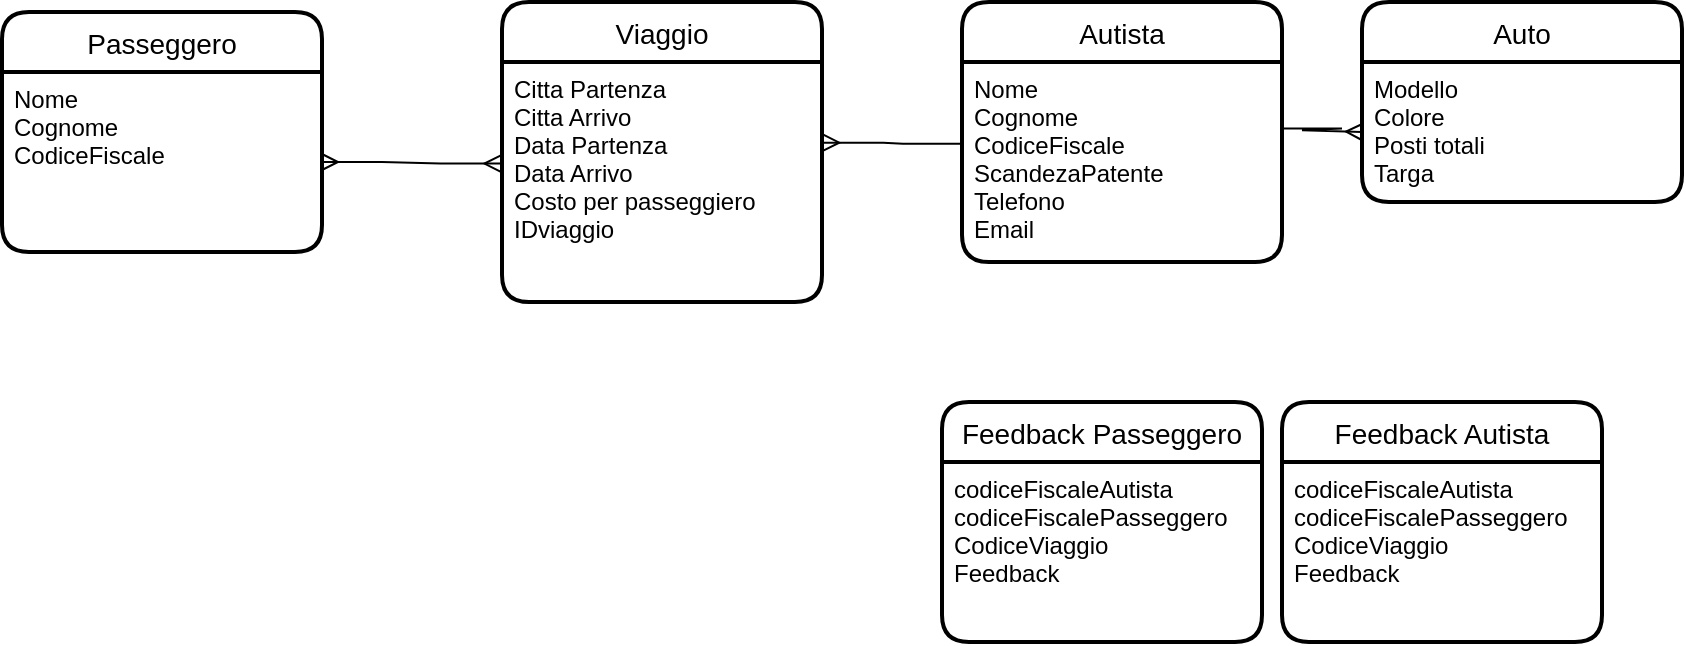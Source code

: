 <mxfile version="17.4.3" type="device"><diagram id="R2lEEEUBdFMjLlhIrx00" name="Page-1"><mxGraphModel dx="1443" dy="331" grid="1" gridSize="10" guides="1" tooltips="1" connect="1" arrows="1" fold="1" page="1" pageScale="1" pageWidth="850" pageHeight="1100" math="0" shadow="0" extFonts="Permanent Marker^https://fonts.googleapis.com/css?family=Permanent+Marker"><root><mxCell id="0"/><mxCell id="1" parent="0"/><mxCell id="hEpRIRDWZdSRR4FLUEar-30" value="Autista" style="swimlane;childLayout=stackLayout;horizontal=1;startSize=30;horizontalStack=0;rounded=1;fontSize=14;fontStyle=0;strokeWidth=2;resizeParent=0;resizeLast=1;shadow=0;dashed=0;align=center;" parent="1" vertex="1"><mxGeometry x="270" y="340" width="160" height="130" as="geometry"/></mxCell><mxCell id="hEpRIRDWZdSRR4FLUEar-31" value="Nome&#10;Cognome&#10;CodiceFiscale&#10;ScandezaPatente&#10;Telefono&#10;Email" style="align=left;strokeColor=none;fillColor=none;spacingLeft=4;fontSize=12;verticalAlign=top;resizable=0;rotatable=0;part=1;" parent="hEpRIRDWZdSRR4FLUEar-30" vertex="1"><mxGeometry y="30" width="160" height="100" as="geometry"/></mxCell><mxCell id="hEpRIRDWZdSRR4FLUEar-32" value="Viaggio" style="swimlane;childLayout=stackLayout;horizontal=1;startSize=30;horizontalStack=0;rounded=1;fontSize=14;fontStyle=0;strokeWidth=2;resizeParent=0;resizeLast=1;shadow=0;dashed=0;align=center;" parent="1" vertex="1"><mxGeometry x="40" y="340" width="160" height="150" as="geometry"/></mxCell><mxCell id="hEpRIRDWZdSRR4FLUEar-33" value="Citta Partenza&#10;Citta Arrivo&#10;Data Partenza&#10;Data Arrivo&#10;Costo per passeggiero&#10;IDviaggio" style="align=left;strokeColor=none;fillColor=none;spacingLeft=4;fontSize=12;verticalAlign=top;resizable=0;rotatable=0;part=1;" parent="hEpRIRDWZdSRR4FLUEar-32" vertex="1"><mxGeometry y="30" width="160" height="120" as="geometry"/></mxCell><mxCell id="8EO9_JQ7CGqLhnZqvFum-2" value="Auto" style="swimlane;childLayout=stackLayout;horizontal=1;startSize=30;horizontalStack=0;rounded=1;fontSize=14;fontStyle=0;strokeWidth=2;resizeParent=0;resizeLast=1;shadow=0;dashed=0;align=center;" vertex="1" parent="1"><mxGeometry x="470" y="340" width="160" height="100" as="geometry"/></mxCell><mxCell id="8EO9_JQ7CGqLhnZqvFum-3" value="Modello&#10;Colore&#10;Posti totali&#10;Targa" style="align=left;strokeColor=none;fillColor=none;spacingLeft=4;fontSize=12;verticalAlign=top;resizable=0;rotatable=0;part=1;" vertex="1" parent="8EO9_JQ7CGqLhnZqvFum-2"><mxGeometry y="30" width="160" height="70" as="geometry"/></mxCell><mxCell id="8EO9_JQ7CGqLhnZqvFum-7" value="" style="edgeStyle=entityRelationEdgeStyle;fontSize=12;html=1;endArrow=ERmany;rounded=0;exitX=1;exitY=0.333;exitDx=0;exitDy=0;exitPerimeter=0;entryX=0;entryY=0.5;entryDx=0;entryDy=0;" edge="1" parent="1" source="hEpRIRDWZdSRR4FLUEar-31" target="8EO9_JQ7CGqLhnZqvFum-3"><mxGeometry width="100" height="100" relative="1" as="geometry"><mxPoint x="430" y="480" as="sourcePoint"/><mxPoint x="470" y="400" as="targetPoint"/></mxGeometry></mxCell><mxCell id="8EO9_JQ7CGqLhnZqvFum-8" value="Passeggero" style="swimlane;childLayout=stackLayout;horizontal=1;startSize=30;horizontalStack=0;rounded=1;fontSize=14;fontStyle=0;strokeWidth=2;resizeParent=0;resizeLast=1;shadow=0;dashed=0;align=center;" vertex="1" parent="1"><mxGeometry x="-210" y="345" width="160" height="120" as="geometry"/></mxCell><mxCell id="8EO9_JQ7CGqLhnZqvFum-9" value="Nome&#10;Cognome&#10;CodiceFiscale&#10;" style="align=left;strokeColor=none;fillColor=none;spacingLeft=4;fontSize=12;verticalAlign=top;resizable=0;rotatable=0;part=1;" vertex="1" parent="8EO9_JQ7CGqLhnZqvFum-8"><mxGeometry y="30" width="160" height="90" as="geometry"/></mxCell><mxCell id="8EO9_JQ7CGqLhnZqvFum-11" value="Feedback Passeggero" style="swimlane;childLayout=stackLayout;horizontal=1;startSize=30;horizontalStack=0;rounded=1;fontSize=14;fontStyle=0;strokeWidth=2;resizeParent=0;resizeLast=1;shadow=0;dashed=0;align=center;" vertex="1" parent="1"><mxGeometry x="260" y="540" width="160" height="120" as="geometry"/></mxCell><mxCell id="8EO9_JQ7CGqLhnZqvFum-12" value="codiceFiscaleAutista&#10;codiceFiscalePasseggero&#10;CodiceViaggio&#10;Feedback" style="align=left;strokeColor=none;fillColor=none;spacingLeft=4;fontSize=12;verticalAlign=top;resizable=0;rotatable=0;part=1;" vertex="1" parent="8EO9_JQ7CGqLhnZqvFum-11"><mxGeometry y="30" width="160" height="90" as="geometry"/></mxCell><mxCell id="8EO9_JQ7CGqLhnZqvFum-13" value="Feedback Autista" style="swimlane;childLayout=stackLayout;horizontal=1;startSize=30;horizontalStack=0;rounded=1;fontSize=14;fontStyle=0;strokeWidth=2;resizeParent=0;resizeLast=1;shadow=0;dashed=0;align=center;" vertex="1" parent="1"><mxGeometry x="430" y="540" width="160" height="120" as="geometry"/></mxCell><mxCell id="8EO9_JQ7CGqLhnZqvFum-14" value="codiceFiscaleAutista&#10;codiceFiscalePasseggero&#10;CodiceViaggio&#10;Feedback" style="align=left;strokeColor=none;fillColor=none;spacingLeft=4;fontSize=12;verticalAlign=top;resizable=0;rotatable=0;part=1;" vertex="1" parent="8EO9_JQ7CGqLhnZqvFum-13"><mxGeometry y="30" width="160" height="90" as="geometry"/></mxCell><mxCell id="8EO9_JQ7CGqLhnZqvFum-15" value="" style="edgeStyle=entityRelationEdgeStyle;fontSize=12;html=1;endArrow=ERmany;rounded=0;exitX=0.003;exitY=0.409;exitDx=0;exitDy=0;exitPerimeter=0;entryX=1.004;entryY=0.336;entryDx=0;entryDy=0;entryPerimeter=0;" edge="1" parent="1" source="hEpRIRDWZdSRR4FLUEar-31" target="hEpRIRDWZdSRR4FLUEar-33"><mxGeometry width="100" height="100" relative="1" as="geometry"><mxPoint x="220" y="530" as="sourcePoint"/><mxPoint x="320" y="430" as="targetPoint"/></mxGeometry></mxCell><mxCell id="8EO9_JQ7CGqLhnZqvFum-17" value="" style="edgeStyle=entityRelationEdgeStyle;fontSize=12;html=1;endArrow=ERmany;startArrow=ERmany;rounded=0;exitX=-0.005;exitY=0.423;exitDx=0;exitDy=0;exitPerimeter=0;entryX=1;entryY=0.5;entryDx=0;entryDy=0;" edge="1" parent="1" source="hEpRIRDWZdSRR4FLUEar-33" target="8EO9_JQ7CGqLhnZqvFum-9"><mxGeometry width="100" height="100" relative="1" as="geometry"><mxPoint x="-139.429" y="530" as="sourcePoint"/><mxPoint x="10" y="419" as="targetPoint"/></mxGeometry></mxCell></root></mxGraphModel></diagram></mxfile>